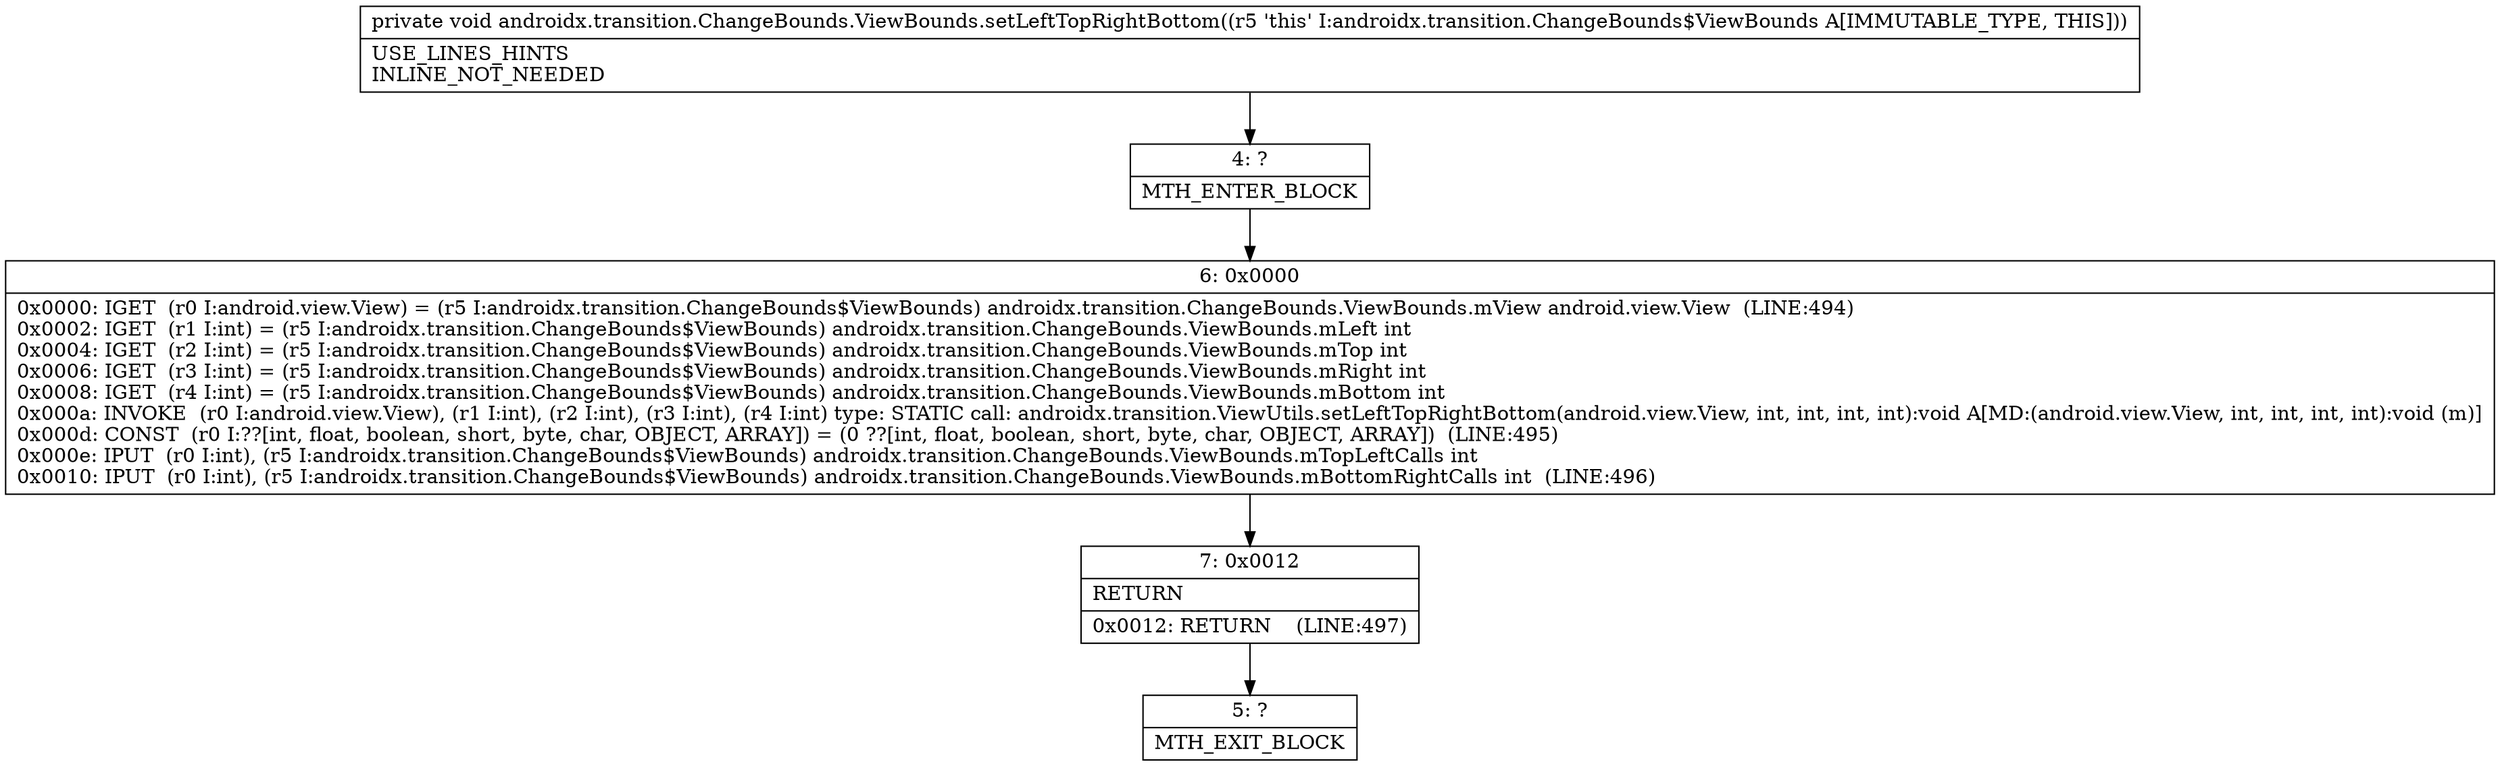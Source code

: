 digraph "CFG forandroidx.transition.ChangeBounds.ViewBounds.setLeftTopRightBottom()V" {
Node_4 [shape=record,label="{4\:\ ?|MTH_ENTER_BLOCK\l}"];
Node_6 [shape=record,label="{6\:\ 0x0000|0x0000: IGET  (r0 I:android.view.View) = (r5 I:androidx.transition.ChangeBounds$ViewBounds) androidx.transition.ChangeBounds.ViewBounds.mView android.view.View  (LINE:494)\l0x0002: IGET  (r1 I:int) = (r5 I:androidx.transition.ChangeBounds$ViewBounds) androidx.transition.ChangeBounds.ViewBounds.mLeft int \l0x0004: IGET  (r2 I:int) = (r5 I:androidx.transition.ChangeBounds$ViewBounds) androidx.transition.ChangeBounds.ViewBounds.mTop int \l0x0006: IGET  (r3 I:int) = (r5 I:androidx.transition.ChangeBounds$ViewBounds) androidx.transition.ChangeBounds.ViewBounds.mRight int \l0x0008: IGET  (r4 I:int) = (r5 I:androidx.transition.ChangeBounds$ViewBounds) androidx.transition.ChangeBounds.ViewBounds.mBottom int \l0x000a: INVOKE  (r0 I:android.view.View), (r1 I:int), (r2 I:int), (r3 I:int), (r4 I:int) type: STATIC call: androidx.transition.ViewUtils.setLeftTopRightBottom(android.view.View, int, int, int, int):void A[MD:(android.view.View, int, int, int, int):void (m)]\l0x000d: CONST  (r0 I:??[int, float, boolean, short, byte, char, OBJECT, ARRAY]) = (0 ??[int, float, boolean, short, byte, char, OBJECT, ARRAY])  (LINE:495)\l0x000e: IPUT  (r0 I:int), (r5 I:androidx.transition.ChangeBounds$ViewBounds) androidx.transition.ChangeBounds.ViewBounds.mTopLeftCalls int \l0x0010: IPUT  (r0 I:int), (r5 I:androidx.transition.ChangeBounds$ViewBounds) androidx.transition.ChangeBounds.ViewBounds.mBottomRightCalls int  (LINE:496)\l}"];
Node_7 [shape=record,label="{7\:\ 0x0012|RETURN\l|0x0012: RETURN    (LINE:497)\l}"];
Node_5 [shape=record,label="{5\:\ ?|MTH_EXIT_BLOCK\l}"];
MethodNode[shape=record,label="{private void androidx.transition.ChangeBounds.ViewBounds.setLeftTopRightBottom((r5 'this' I:androidx.transition.ChangeBounds$ViewBounds A[IMMUTABLE_TYPE, THIS]))  | USE_LINES_HINTS\lINLINE_NOT_NEEDED\l}"];
MethodNode -> Node_4;Node_4 -> Node_6;
Node_6 -> Node_7;
Node_7 -> Node_5;
}

